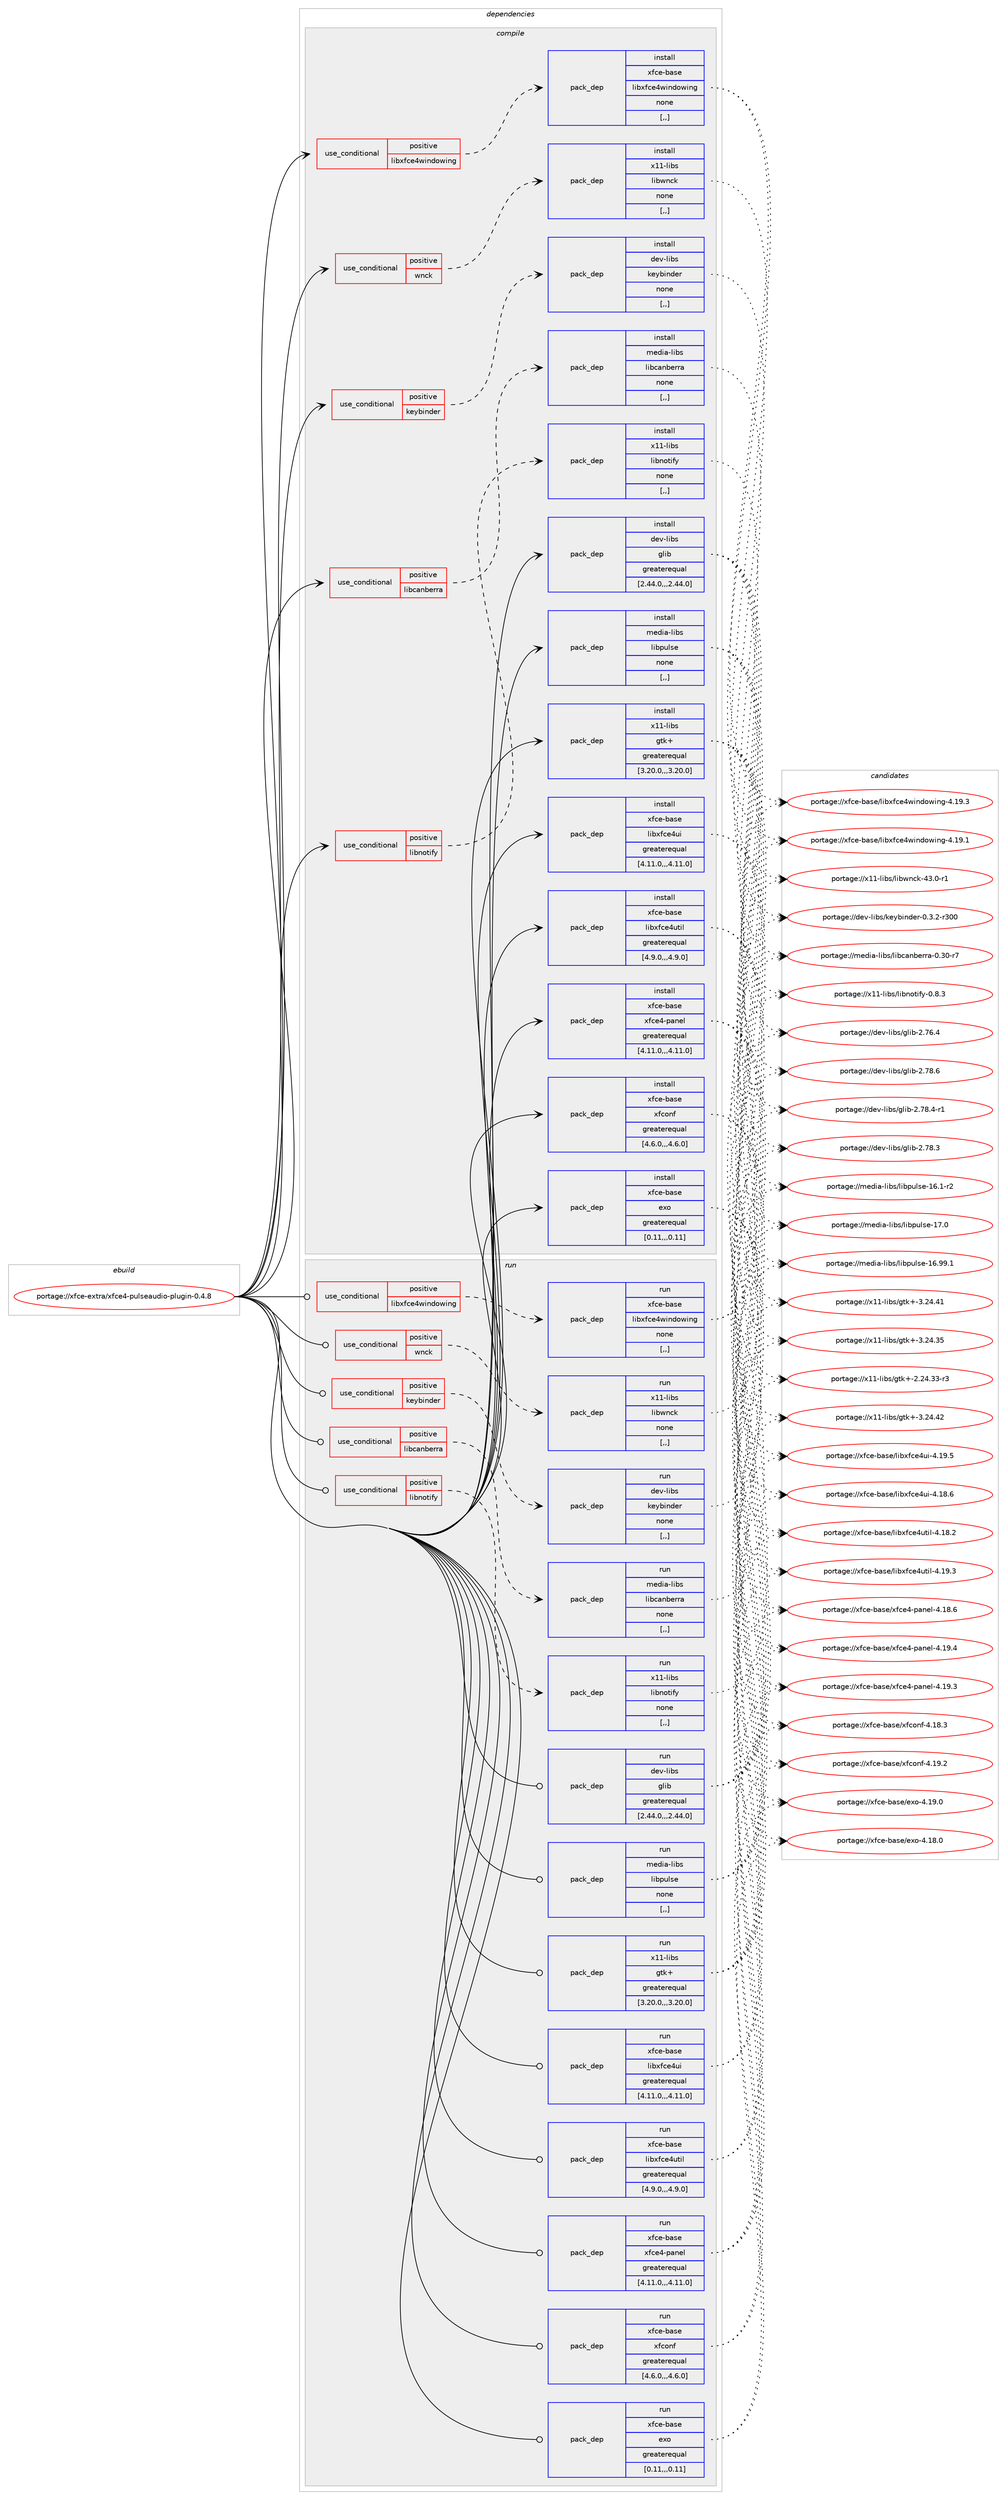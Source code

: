 digraph prolog {

# *************
# Graph options
# *************

newrank=true;
concentrate=true;
compound=true;
graph [rankdir=LR,fontname=Helvetica,fontsize=10,ranksep=1.5];#, ranksep=2.5, nodesep=0.2];
edge  [arrowhead=vee];
node  [fontname=Helvetica,fontsize=10];

# **********
# The ebuild
# **********

subgraph cluster_leftcol {
color=gray;
label=<<i>ebuild</i>>;
id [label="portage://xfce-extra/xfce4-pulseaudio-plugin-0.4.8", color=red, width=4, href="../xfce-extra/xfce4-pulseaudio-plugin-0.4.8.svg"];
}

# ****************
# The dependencies
# ****************

subgraph cluster_midcol {
color=gray;
label=<<i>dependencies</i>>;
subgraph cluster_compile {
fillcolor="#eeeeee";
style=filled;
label=<<i>compile</i>>;
subgraph cond124733 {
dependency474348 [label=<<TABLE BORDER="0" CELLBORDER="1" CELLSPACING="0" CELLPADDING="4"><TR><TD ROWSPAN="3" CELLPADDING="10">use_conditional</TD></TR><TR><TD>positive</TD></TR><TR><TD>keybinder</TD></TR></TABLE>>, shape=none, color=red];
subgraph pack346162 {
dependency474349 [label=<<TABLE BORDER="0" CELLBORDER="1" CELLSPACING="0" CELLPADDING="4" WIDTH="220"><TR><TD ROWSPAN="6" CELLPADDING="30">pack_dep</TD></TR><TR><TD WIDTH="110">install</TD></TR><TR><TD>dev-libs</TD></TR><TR><TD>keybinder</TD></TR><TR><TD>none</TD></TR><TR><TD>[,,]</TD></TR></TABLE>>, shape=none, color=blue];
}
dependency474348:e -> dependency474349:w [weight=20,style="dashed",arrowhead="vee"];
}
id:e -> dependency474348:w [weight=20,style="solid",arrowhead="vee"];
subgraph cond124734 {
dependency474350 [label=<<TABLE BORDER="0" CELLBORDER="1" CELLSPACING="0" CELLPADDING="4"><TR><TD ROWSPAN="3" CELLPADDING="10">use_conditional</TD></TR><TR><TD>positive</TD></TR><TR><TD>libcanberra</TD></TR></TABLE>>, shape=none, color=red];
subgraph pack346163 {
dependency474351 [label=<<TABLE BORDER="0" CELLBORDER="1" CELLSPACING="0" CELLPADDING="4" WIDTH="220"><TR><TD ROWSPAN="6" CELLPADDING="30">pack_dep</TD></TR><TR><TD WIDTH="110">install</TD></TR><TR><TD>media-libs</TD></TR><TR><TD>libcanberra</TD></TR><TR><TD>none</TD></TR><TR><TD>[,,]</TD></TR></TABLE>>, shape=none, color=blue];
}
dependency474350:e -> dependency474351:w [weight=20,style="dashed",arrowhead="vee"];
}
id:e -> dependency474350:w [weight=20,style="solid",arrowhead="vee"];
subgraph cond124735 {
dependency474352 [label=<<TABLE BORDER="0" CELLBORDER="1" CELLSPACING="0" CELLPADDING="4"><TR><TD ROWSPAN="3" CELLPADDING="10">use_conditional</TD></TR><TR><TD>positive</TD></TR><TR><TD>libnotify</TD></TR></TABLE>>, shape=none, color=red];
subgraph pack346164 {
dependency474353 [label=<<TABLE BORDER="0" CELLBORDER="1" CELLSPACING="0" CELLPADDING="4" WIDTH="220"><TR><TD ROWSPAN="6" CELLPADDING="30">pack_dep</TD></TR><TR><TD WIDTH="110">install</TD></TR><TR><TD>x11-libs</TD></TR><TR><TD>libnotify</TD></TR><TR><TD>none</TD></TR><TR><TD>[,,]</TD></TR></TABLE>>, shape=none, color=blue];
}
dependency474352:e -> dependency474353:w [weight=20,style="dashed",arrowhead="vee"];
}
id:e -> dependency474352:w [weight=20,style="solid",arrowhead="vee"];
subgraph cond124736 {
dependency474354 [label=<<TABLE BORDER="0" CELLBORDER="1" CELLSPACING="0" CELLPADDING="4"><TR><TD ROWSPAN="3" CELLPADDING="10">use_conditional</TD></TR><TR><TD>positive</TD></TR><TR><TD>libxfce4windowing</TD></TR></TABLE>>, shape=none, color=red];
subgraph pack346165 {
dependency474355 [label=<<TABLE BORDER="0" CELLBORDER="1" CELLSPACING="0" CELLPADDING="4" WIDTH="220"><TR><TD ROWSPAN="6" CELLPADDING="30">pack_dep</TD></TR><TR><TD WIDTH="110">install</TD></TR><TR><TD>xfce-base</TD></TR><TR><TD>libxfce4windowing</TD></TR><TR><TD>none</TD></TR><TR><TD>[,,]</TD></TR></TABLE>>, shape=none, color=blue];
}
dependency474354:e -> dependency474355:w [weight=20,style="dashed",arrowhead="vee"];
}
id:e -> dependency474354:w [weight=20,style="solid",arrowhead="vee"];
subgraph cond124737 {
dependency474356 [label=<<TABLE BORDER="0" CELLBORDER="1" CELLSPACING="0" CELLPADDING="4"><TR><TD ROWSPAN="3" CELLPADDING="10">use_conditional</TD></TR><TR><TD>positive</TD></TR><TR><TD>wnck</TD></TR></TABLE>>, shape=none, color=red];
subgraph pack346166 {
dependency474357 [label=<<TABLE BORDER="0" CELLBORDER="1" CELLSPACING="0" CELLPADDING="4" WIDTH="220"><TR><TD ROWSPAN="6" CELLPADDING="30">pack_dep</TD></TR><TR><TD WIDTH="110">install</TD></TR><TR><TD>x11-libs</TD></TR><TR><TD>libwnck</TD></TR><TR><TD>none</TD></TR><TR><TD>[,,]</TD></TR></TABLE>>, shape=none, color=blue];
}
dependency474356:e -> dependency474357:w [weight=20,style="dashed",arrowhead="vee"];
}
id:e -> dependency474356:w [weight=20,style="solid",arrowhead="vee"];
subgraph pack346167 {
dependency474358 [label=<<TABLE BORDER="0" CELLBORDER="1" CELLSPACING="0" CELLPADDING="4" WIDTH="220"><TR><TD ROWSPAN="6" CELLPADDING="30">pack_dep</TD></TR><TR><TD WIDTH="110">install</TD></TR><TR><TD>dev-libs</TD></TR><TR><TD>glib</TD></TR><TR><TD>greaterequal</TD></TR><TR><TD>[2.44.0,,,2.44.0]</TD></TR></TABLE>>, shape=none, color=blue];
}
id:e -> dependency474358:w [weight=20,style="solid",arrowhead="vee"];
subgraph pack346168 {
dependency474359 [label=<<TABLE BORDER="0" CELLBORDER="1" CELLSPACING="0" CELLPADDING="4" WIDTH="220"><TR><TD ROWSPAN="6" CELLPADDING="30">pack_dep</TD></TR><TR><TD WIDTH="110">install</TD></TR><TR><TD>media-libs</TD></TR><TR><TD>libpulse</TD></TR><TR><TD>none</TD></TR><TR><TD>[,,]</TD></TR></TABLE>>, shape=none, color=blue];
}
id:e -> dependency474359:w [weight=20,style="solid",arrowhead="vee"];
subgraph pack346169 {
dependency474360 [label=<<TABLE BORDER="0" CELLBORDER="1" CELLSPACING="0" CELLPADDING="4" WIDTH="220"><TR><TD ROWSPAN="6" CELLPADDING="30">pack_dep</TD></TR><TR><TD WIDTH="110">install</TD></TR><TR><TD>x11-libs</TD></TR><TR><TD>gtk+</TD></TR><TR><TD>greaterequal</TD></TR><TR><TD>[3.20.0,,,3.20.0]</TD></TR></TABLE>>, shape=none, color=blue];
}
id:e -> dependency474360:w [weight=20,style="solid",arrowhead="vee"];
subgraph pack346170 {
dependency474361 [label=<<TABLE BORDER="0" CELLBORDER="1" CELLSPACING="0" CELLPADDING="4" WIDTH="220"><TR><TD ROWSPAN="6" CELLPADDING="30">pack_dep</TD></TR><TR><TD WIDTH="110">install</TD></TR><TR><TD>xfce-base</TD></TR><TR><TD>exo</TD></TR><TR><TD>greaterequal</TD></TR><TR><TD>[0.11,,,0.11]</TD></TR></TABLE>>, shape=none, color=blue];
}
id:e -> dependency474361:w [weight=20,style="solid",arrowhead="vee"];
subgraph pack346171 {
dependency474362 [label=<<TABLE BORDER="0" CELLBORDER="1" CELLSPACING="0" CELLPADDING="4" WIDTH="220"><TR><TD ROWSPAN="6" CELLPADDING="30">pack_dep</TD></TR><TR><TD WIDTH="110">install</TD></TR><TR><TD>xfce-base</TD></TR><TR><TD>libxfce4ui</TD></TR><TR><TD>greaterequal</TD></TR><TR><TD>[4.11.0,,,4.11.0]</TD></TR></TABLE>>, shape=none, color=blue];
}
id:e -> dependency474362:w [weight=20,style="solid",arrowhead="vee"];
subgraph pack346172 {
dependency474363 [label=<<TABLE BORDER="0" CELLBORDER="1" CELLSPACING="0" CELLPADDING="4" WIDTH="220"><TR><TD ROWSPAN="6" CELLPADDING="30">pack_dep</TD></TR><TR><TD WIDTH="110">install</TD></TR><TR><TD>xfce-base</TD></TR><TR><TD>libxfce4util</TD></TR><TR><TD>greaterequal</TD></TR><TR><TD>[4.9.0,,,4.9.0]</TD></TR></TABLE>>, shape=none, color=blue];
}
id:e -> dependency474363:w [weight=20,style="solid",arrowhead="vee"];
subgraph pack346173 {
dependency474364 [label=<<TABLE BORDER="0" CELLBORDER="1" CELLSPACING="0" CELLPADDING="4" WIDTH="220"><TR><TD ROWSPAN="6" CELLPADDING="30">pack_dep</TD></TR><TR><TD WIDTH="110">install</TD></TR><TR><TD>xfce-base</TD></TR><TR><TD>xfce4-panel</TD></TR><TR><TD>greaterequal</TD></TR><TR><TD>[4.11.0,,,4.11.0]</TD></TR></TABLE>>, shape=none, color=blue];
}
id:e -> dependency474364:w [weight=20,style="solid",arrowhead="vee"];
subgraph pack346174 {
dependency474365 [label=<<TABLE BORDER="0" CELLBORDER="1" CELLSPACING="0" CELLPADDING="4" WIDTH="220"><TR><TD ROWSPAN="6" CELLPADDING="30">pack_dep</TD></TR><TR><TD WIDTH="110">install</TD></TR><TR><TD>xfce-base</TD></TR><TR><TD>xfconf</TD></TR><TR><TD>greaterequal</TD></TR><TR><TD>[4.6.0,,,4.6.0]</TD></TR></TABLE>>, shape=none, color=blue];
}
id:e -> dependency474365:w [weight=20,style="solid",arrowhead="vee"];
}
subgraph cluster_compileandrun {
fillcolor="#eeeeee";
style=filled;
label=<<i>compile and run</i>>;
}
subgraph cluster_run {
fillcolor="#eeeeee";
style=filled;
label=<<i>run</i>>;
subgraph cond124738 {
dependency474366 [label=<<TABLE BORDER="0" CELLBORDER="1" CELLSPACING="0" CELLPADDING="4"><TR><TD ROWSPAN="3" CELLPADDING="10">use_conditional</TD></TR><TR><TD>positive</TD></TR><TR><TD>keybinder</TD></TR></TABLE>>, shape=none, color=red];
subgraph pack346175 {
dependency474367 [label=<<TABLE BORDER="0" CELLBORDER="1" CELLSPACING="0" CELLPADDING="4" WIDTH="220"><TR><TD ROWSPAN="6" CELLPADDING="30">pack_dep</TD></TR><TR><TD WIDTH="110">run</TD></TR><TR><TD>dev-libs</TD></TR><TR><TD>keybinder</TD></TR><TR><TD>none</TD></TR><TR><TD>[,,]</TD></TR></TABLE>>, shape=none, color=blue];
}
dependency474366:e -> dependency474367:w [weight=20,style="dashed",arrowhead="vee"];
}
id:e -> dependency474366:w [weight=20,style="solid",arrowhead="odot"];
subgraph cond124739 {
dependency474368 [label=<<TABLE BORDER="0" CELLBORDER="1" CELLSPACING="0" CELLPADDING="4"><TR><TD ROWSPAN="3" CELLPADDING="10">use_conditional</TD></TR><TR><TD>positive</TD></TR><TR><TD>libcanberra</TD></TR></TABLE>>, shape=none, color=red];
subgraph pack346176 {
dependency474369 [label=<<TABLE BORDER="0" CELLBORDER="1" CELLSPACING="0" CELLPADDING="4" WIDTH="220"><TR><TD ROWSPAN="6" CELLPADDING="30">pack_dep</TD></TR><TR><TD WIDTH="110">run</TD></TR><TR><TD>media-libs</TD></TR><TR><TD>libcanberra</TD></TR><TR><TD>none</TD></TR><TR><TD>[,,]</TD></TR></TABLE>>, shape=none, color=blue];
}
dependency474368:e -> dependency474369:w [weight=20,style="dashed",arrowhead="vee"];
}
id:e -> dependency474368:w [weight=20,style="solid",arrowhead="odot"];
subgraph cond124740 {
dependency474370 [label=<<TABLE BORDER="0" CELLBORDER="1" CELLSPACING="0" CELLPADDING="4"><TR><TD ROWSPAN="3" CELLPADDING="10">use_conditional</TD></TR><TR><TD>positive</TD></TR><TR><TD>libnotify</TD></TR></TABLE>>, shape=none, color=red];
subgraph pack346177 {
dependency474371 [label=<<TABLE BORDER="0" CELLBORDER="1" CELLSPACING="0" CELLPADDING="4" WIDTH="220"><TR><TD ROWSPAN="6" CELLPADDING="30">pack_dep</TD></TR><TR><TD WIDTH="110">run</TD></TR><TR><TD>x11-libs</TD></TR><TR><TD>libnotify</TD></TR><TR><TD>none</TD></TR><TR><TD>[,,]</TD></TR></TABLE>>, shape=none, color=blue];
}
dependency474370:e -> dependency474371:w [weight=20,style="dashed",arrowhead="vee"];
}
id:e -> dependency474370:w [weight=20,style="solid",arrowhead="odot"];
subgraph cond124741 {
dependency474372 [label=<<TABLE BORDER="0" CELLBORDER="1" CELLSPACING="0" CELLPADDING="4"><TR><TD ROWSPAN="3" CELLPADDING="10">use_conditional</TD></TR><TR><TD>positive</TD></TR><TR><TD>libxfce4windowing</TD></TR></TABLE>>, shape=none, color=red];
subgraph pack346178 {
dependency474373 [label=<<TABLE BORDER="0" CELLBORDER="1" CELLSPACING="0" CELLPADDING="4" WIDTH="220"><TR><TD ROWSPAN="6" CELLPADDING="30">pack_dep</TD></TR><TR><TD WIDTH="110">run</TD></TR><TR><TD>xfce-base</TD></TR><TR><TD>libxfce4windowing</TD></TR><TR><TD>none</TD></TR><TR><TD>[,,]</TD></TR></TABLE>>, shape=none, color=blue];
}
dependency474372:e -> dependency474373:w [weight=20,style="dashed",arrowhead="vee"];
}
id:e -> dependency474372:w [weight=20,style="solid",arrowhead="odot"];
subgraph cond124742 {
dependency474374 [label=<<TABLE BORDER="0" CELLBORDER="1" CELLSPACING="0" CELLPADDING="4"><TR><TD ROWSPAN="3" CELLPADDING="10">use_conditional</TD></TR><TR><TD>positive</TD></TR><TR><TD>wnck</TD></TR></TABLE>>, shape=none, color=red];
subgraph pack346179 {
dependency474375 [label=<<TABLE BORDER="0" CELLBORDER="1" CELLSPACING="0" CELLPADDING="4" WIDTH="220"><TR><TD ROWSPAN="6" CELLPADDING="30">pack_dep</TD></TR><TR><TD WIDTH="110">run</TD></TR><TR><TD>x11-libs</TD></TR><TR><TD>libwnck</TD></TR><TR><TD>none</TD></TR><TR><TD>[,,]</TD></TR></TABLE>>, shape=none, color=blue];
}
dependency474374:e -> dependency474375:w [weight=20,style="dashed",arrowhead="vee"];
}
id:e -> dependency474374:w [weight=20,style="solid",arrowhead="odot"];
subgraph pack346180 {
dependency474376 [label=<<TABLE BORDER="0" CELLBORDER="1" CELLSPACING="0" CELLPADDING="4" WIDTH="220"><TR><TD ROWSPAN="6" CELLPADDING="30">pack_dep</TD></TR><TR><TD WIDTH="110">run</TD></TR><TR><TD>dev-libs</TD></TR><TR><TD>glib</TD></TR><TR><TD>greaterequal</TD></TR><TR><TD>[2.44.0,,,2.44.0]</TD></TR></TABLE>>, shape=none, color=blue];
}
id:e -> dependency474376:w [weight=20,style="solid",arrowhead="odot"];
subgraph pack346181 {
dependency474377 [label=<<TABLE BORDER="0" CELLBORDER="1" CELLSPACING="0" CELLPADDING="4" WIDTH="220"><TR><TD ROWSPAN="6" CELLPADDING="30">pack_dep</TD></TR><TR><TD WIDTH="110">run</TD></TR><TR><TD>media-libs</TD></TR><TR><TD>libpulse</TD></TR><TR><TD>none</TD></TR><TR><TD>[,,]</TD></TR></TABLE>>, shape=none, color=blue];
}
id:e -> dependency474377:w [weight=20,style="solid",arrowhead="odot"];
subgraph pack346182 {
dependency474378 [label=<<TABLE BORDER="0" CELLBORDER="1" CELLSPACING="0" CELLPADDING="4" WIDTH="220"><TR><TD ROWSPAN="6" CELLPADDING="30">pack_dep</TD></TR><TR><TD WIDTH="110">run</TD></TR><TR><TD>x11-libs</TD></TR><TR><TD>gtk+</TD></TR><TR><TD>greaterequal</TD></TR><TR><TD>[3.20.0,,,3.20.0]</TD></TR></TABLE>>, shape=none, color=blue];
}
id:e -> dependency474378:w [weight=20,style="solid",arrowhead="odot"];
subgraph pack346183 {
dependency474379 [label=<<TABLE BORDER="0" CELLBORDER="1" CELLSPACING="0" CELLPADDING="4" WIDTH="220"><TR><TD ROWSPAN="6" CELLPADDING="30">pack_dep</TD></TR><TR><TD WIDTH="110">run</TD></TR><TR><TD>xfce-base</TD></TR><TR><TD>exo</TD></TR><TR><TD>greaterequal</TD></TR><TR><TD>[0.11,,,0.11]</TD></TR></TABLE>>, shape=none, color=blue];
}
id:e -> dependency474379:w [weight=20,style="solid",arrowhead="odot"];
subgraph pack346184 {
dependency474380 [label=<<TABLE BORDER="0" CELLBORDER="1" CELLSPACING="0" CELLPADDING="4" WIDTH="220"><TR><TD ROWSPAN="6" CELLPADDING="30">pack_dep</TD></TR><TR><TD WIDTH="110">run</TD></TR><TR><TD>xfce-base</TD></TR><TR><TD>libxfce4ui</TD></TR><TR><TD>greaterequal</TD></TR><TR><TD>[4.11.0,,,4.11.0]</TD></TR></TABLE>>, shape=none, color=blue];
}
id:e -> dependency474380:w [weight=20,style="solid",arrowhead="odot"];
subgraph pack346185 {
dependency474381 [label=<<TABLE BORDER="0" CELLBORDER="1" CELLSPACING="0" CELLPADDING="4" WIDTH="220"><TR><TD ROWSPAN="6" CELLPADDING="30">pack_dep</TD></TR><TR><TD WIDTH="110">run</TD></TR><TR><TD>xfce-base</TD></TR><TR><TD>libxfce4util</TD></TR><TR><TD>greaterequal</TD></TR><TR><TD>[4.9.0,,,4.9.0]</TD></TR></TABLE>>, shape=none, color=blue];
}
id:e -> dependency474381:w [weight=20,style="solid",arrowhead="odot"];
subgraph pack346186 {
dependency474382 [label=<<TABLE BORDER="0" CELLBORDER="1" CELLSPACING="0" CELLPADDING="4" WIDTH="220"><TR><TD ROWSPAN="6" CELLPADDING="30">pack_dep</TD></TR><TR><TD WIDTH="110">run</TD></TR><TR><TD>xfce-base</TD></TR><TR><TD>xfce4-panel</TD></TR><TR><TD>greaterequal</TD></TR><TR><TD>[4.11.0,,,4.11.0]</TD></TR></TABLE>>, shape=none, color=blue];
}
id:e -> dependency474382:w [weight=20,style="solid",arrowhead="odot"];
subgraph pack346187 {
dependency474383 [label=<<TABLE BORDER="0" CELLBORDER="1" CELLSPACING="0" CELLPADDING="4" WIDTH="220"><TR><TD ROWSPAN="6" CELLPADDING="30">pack_dep</TD></TR><TR><TD WIDTH="110">run</TD></TR><TR><TD>xfce-base</TD></TR><TR><TD>xfconf</TD></TR><TR><TD>greaterequal</TD></TR><TR><TD>[4.6.0,,,4.6.0]</TD></TR></TABLE>>, shape=none, color=blue];
}
id:e -> dependency474383:w [weight=20,style="solid",arrowhead="odot"];
}
}

# **************
# The candidates
# **************

subgraph cluster_choices {
rank=same;
color=gray;
label=<<i>candidates</i>>;

subgraph choice346162 {
color=black;
nodesep=1;
choice1001011184510810598115471071011219810511010010111445484651465045114514848 [label="portage://dev-libs/keybinder-0.3.2-r300", color=red, width=4,href="../dev-libs/keybinder-0.3.2-r300.svg"];
dependency474349:e -> choice1001011184510810598115471071011219810511010010111445484651465045114514848:w [style=dotted,weight="100"];
}
subgraph choice346163 {
color=black;
nodesep=1;
choice10910110010597451081059811547108105989997110981011141149745484651484511455 [label="portage://media-libs/libcanberra-0.30-r7", color=red, width=4,href="../media-libs/libcanberra-0.30-r7.svg"];
dependency474351:e -> choice10910110010597451081059811547108105989997110981011141149745484651484511455:w [style=dotted,weight="100"];
}
subgraph choice346164 {
color=black;
nodesep=1;
choice120494945108105981154710810598110111116105102121454846564651 [label="portage://x11-libs/libnotify-0.8.3", color=red, width=4,href="../x11-libs/libnotify-0.8.3.svg"];
dependency474353:e -> choice120494945108105981154710810598110111116105102121454846564651:w [style=dotted,weight="100"];
}
subgraph choice346165 {
color=black;
nodesep=1;
choice120102991014598971151014710810598120102991015211910511010011111910511010345524649574651 [label="portage://xfce-base/libxfce4windowing-4.19.3", color=red, width=4,href="../xfce-base/libxfce4windowing-4.19.3.svg"];
choice120102991014598971151014710810598120102991015211910511010011111910511010345524649574649 [label="portage://xfce-base/libxfce4windowing-4.19.1", color=red, width=4,href="../xfce-base/libxfce4windowing-4.19.1.svg"];
dependency474355:e -> choice120102991014598971151014710810598120102991015211910511010011111910511010345524649574651:w [style=dotted,weight="100"];
dependency474355:e -> choice120102991014598971151014710810598120102991015211910511010011111910511010345524649574649:w [style=dotted,weight="100"];
}
subgraph choice346166 {
color=black;
nodesep=1;
choice1204949451081059811547108105981191109910745525146484511449 [label="portage://x11-libs/libwnck-43.0-r1", color=red, width=4,href="../x11-libs/libwnck-43.0-r1.svg"];
dependency474357:e -> choice1204949451081059811547108105981191109910745525146484511449:w [style=dotted,weight="100"];
}
subgraph choice346167 {
color=black;
nodesep=1;
choice1001011184510810598115471031081059845504655564654 [label="portage://dev-libs/glib-2.78.6", color=red, width=4,href="../dev-libs/glib-2.78.6.svg"];
choice10010111845108105981154710310810598455046555646524511449 [label="portage://dev-libs/glib-2.78.4-r1", color=red, width=4,href="../dev-libs/glib-2.78.4-r1.svg"];
choice1001011184510810598115471031081059845504655564651 [label="portage://dev-libs/glib-2.78.3", color=red, width=4,href="../dev-libs/glib-2.78.3.svg"];
choice1001011184510810598115471031081059845504655544652 [label="portage://dev-libs/glib-2.76.4", color=red, width=4,href="../dev-libs/glib-2.76.4.svg"];
dependency474358:e -> choice1001011184510810598115471031081059845504655564654:w [style=dotted,weight="100"];
dependency474358:e -> choice10010111845108105981154710310810598455046555646524511449:w [style=dotted,weight="100"];
dependency474358:e -> choice1001011184510810598115471031081059845504655564651:w [style=dotted,weight="100"];
dependency474358:e -> choice1001011184510810598115471031081059845504655544652:w [style=dotted,weight="100"];
}
subgraph choice346168 {
color=black;
nodesep=1;
choice10910110010597451081059811547108105981121171081151014549554648 [label="portage://media-libs/libpulse-17.0", color=red, width=4,href="../media-libs/libpulse-17.0.svg"];
choice10910110010597451081059811547108105981121171081151014549544657574649 [label="portage://media-libs/libpulse-16.99.1", color=red, width=4,href="../media-libs/libpulse-16.99.1.svg"];
choice109101100105974510810598115471081059811211710811510145495446494511450 [label="portage://media-libs/libpulse-16.1-r2", color=red, width=4,href="../media-libs/libpulse-16.1-r2.svg"];
dependency474359:e -> choice10910110010597451081059811547108105981121171081151014549554648:w [style=dotted,weight="100"];
dependency474359:e -> choice10910110010597451081059811547108105981121171081151014549544657574649:w [style=dotted,weight="100"];
dependency474359:e -> choice109101100105974510810598115471081059811211710811510145495446494511450:w [style=dotted,weight="100"];
}
subgraph choice346169 {
color=black;
nodesep=1;
choice1204949451081059811547103116107434551465052465250 [label="portage://x11-libs/gtk+-3.24.42", color=red, width=4,href="../x11-libs/gtk+-3.24.42.svg"];
choice1204949451081059811547103116107434551465052465249 [label="portage://x11-libs/gtk+-3.24.41", color=red, width=4,href="../x11-libs/gtk+-3.24.41.svg"];
choice1204949451081059811547103116107434551465052465153 [label="portage://x11-libs/gtk+-3.24.35", color=red, width=4,href="../x11-libs/gtk+-3.24.35.svg"];
choice12049494510810598115471031161074345504650524651514511451 [label="portage://x11-libs/gtk+-2.24.33-r3", color=red, width=4,href="../x11-libs/gtk+-2.24.33-r3.svg"];
dependency474360:e -> choice1204949451081059811547103116107434551465052465250:w [style=dotted,weight="100"];
dependency474360:e -> choice1204949451081059811547103116107434551465052465249:w [style=dotted,weight="100"];
dependency474360:e -> choice1204949451081059811547103116107434551465052465153:w [style=dotted,weight="100"];
dependency474360:e -> choice12049494510810598115471031161074345504650524651514511451:w [style=dotted,weight="100"];
}
subgraph choice346170 {
color=black;
nodesep=1;
choice120102991014598971151014710112011145524649574648 [label="portage://xfce-base/exo-4.19.0", color=red, width=4,href="../xfce-base/exo-4.19.0.svg"];
choice120102991014598971151014710112011145524649564648 [label="portage://xfce-base/exo-4.18.0", color=red, width=4,href="../xfce-base/exo-4.18.0.svg"];
dependency474361:e -> choice120102991014598971151014710112011145524649574648:w [style=dotted,weight="100"];
dependency474361:e -> choice120102991014598971151014710112011145524649564648:w [style=dotted,weight="100"];
}
subgraph choice346171 {
color=black;
nodesep=1;
choice120102991014598971151014710810598120102991015211710545524649574653 [label="portage://xfce-base/libxfce4ui-4.19.5", color=red, width=4,href="../xfce-base/libxfce4ui-4.19.5.svg"];
choice120102991014598971151014710810598120102991015211710545524649564654 [label="portage://xfce-base/libxfce4ui-4.18.6", color=red, width=4,href="../xfce-base/libxfce4ui-4.18.6.svg"];
dependency474362:e -> choice120102991014598971151014710810598120102991015211710545524649574653:w [style=dotted,weight="100"];
dependency474362:e -> choice120102991014598971151014710810598120102991015211710545524649564654:w [style=dotted,weight="100"];
}
subgraph choice346172 {
color=black;
nodesep=1;
choice120102991014598971151014710810598120102991015211711610510845524649574651 [label="portage://xfce-base/libxfce4util-4.19.3", color=red, width=4,href="../xfce-base/libxfce4util-4.19.3.svg"];
choice120102991014598971151014710810598120102991015211711610510845524649564650 [label="portage://xfce-base/libxfce4util-4.18.2", color=red, width=4,href="../xfce-base/libxfce4util-4.18.2.svg"];
dependency474363:e -> choice120102991014598971151014710810598120102991015211711610510845524649574651:w [style=dotted,weight="100"];
dependency474363:e -> choice120102991014598971151014710810598120102991015211711610510845524649564650:w [style=dotted,weight="100"];
}
subgraph choice346173 {
color=black;
nodesep=1;
choice12010299101459897115101471201029910152451129711010110845524649574652 [label="portage://xfce-base/xfce4-panel-4.19.4", color=red, width=4,href="../xfce-base/xfce4-panel-4.19.4.svg"];
choice12010299101459897115101471201029910152451129711010110845524649574651 [label="portage://xfce-base/xfce4-panel-4.19.3", color=red, width=4,href="../xfce-base/xfce4-panel-4.19.3.svg"];
choice12010299101459897115101471201029910152451129711010110845524649564654 [label="portage://xfce-base/xfce4-panel-4.18.6", color=red, width=4,href="../xfce-base/xfce4-panel-4.18.6.svg"];
dependency474364:e -> choice12010299101459897115101471201029910152451129711010110845524649574652:w [style=dotted,weight="100"];
dependency474364:e -> choice12010299101459897115101471201029910152451129711010110845524649574651:w [style=dotted,weight="100"];
dependency474364:e -> choice12010299101459897115101471201029910152451129711010110845524649564654:w [style=dotted,weight="100"];
}
subgraph choice346174 {
color=black;
nodesep=1;
choice12010299101459897115101471201029911111010245524649574650 [label="portage://xfce-base/xfconf-4.19.2", color=red, width=4,href="../xfce-base/xfconf-4.19.2.svg"];
choice12010299101459897115101471201029911111010245524649564651 [label="portage://xfce-base/xfconf-4.18.3", color=red, width=4,href="../xfce-base/xfconf-4.18.3.svg"];
dependency474365:e -> choice12010299101459897115101471201029911111010245524649574650:w [style=dotted,weight="100"];
dependency474365:e -> choice12010299101459897115101471201029911111010245524649564651:w [style=dotted,weight="100"];
}
subgraph choice346175 {
color=black;
nodesep=1;
choice1001011184510810598115471071011219810511010010111445484651465045114514848 [label="portage://dev-libs/keybinder-0.3.2-r300", color=red, width=4,href="../dev-libs/keybinder-0.3.2-r300.svg"];
dependency474367:e -> choice1001011184510810598115471071011219810511010010111445484651465045114514848:w [style=dotted,weight="100"];
}
subgraph choice346176 {
color=black;
nodesep=1;
choice10910110010597451081059811547108105989997110981011141149745484651484511455 [label="portage://media-libs/libcanberra-0.30-r7", color=red, width=4,href="../media-libs/libcanberra-0.30-r7.svg"];
dependency474369:e -> choice10910110010597451081059811547108105989997110981011141149745484651484511455:w [style=dotted,weight="100"];
}
subgraph choice346177 {
color=black;
nodesep=1;
choice120494945108105981154710810598110111116105102121454846564651 [label="portage://x11-libs/libnotify-0.8.3", color=red, width=4,href="../x11-libs/libnotify-0.8.3.svg"];
dependency474371:e -> choice120494945108105981154710810598110111116105102121454846564651:w [style=dotted,weight="100"];
}
subgraph choice346178 {
color=black;
nodesep=1;
choice120102991014598971151014710810598120102991015211910511010011111910511010345524649574651 [label="portage://xfce-base/libxfce4windowing-4.19.3", color=red, width=4,href="../xfce-base/libxfce4windowing-4.19.3.svg"];
choice120102991014598971151014710810598120102991015211910511010011111910511010345524649574649 [label="portage://xfce-base/libxfce4windowing-4.19.1", color=red, width=4,href="../xfce-base/libxfce4windowing-4.19.1.svg"];
dependency474373:e -> choice120102991014598971151014710810598120102991015211910511010011111910511010345524649574651:w [style=dotted,weight="100"];
dependency474373:e -> choice120102991014598971151014710810598120102991015211910511010011111910511010345524649574649:w [style=dotted,weight="100"];
}
subgraph choice346179 {
color=black;
nodesep=1;
choice1204949451081059811547108105981191109910745525146484511449 [label="portage://x11-libs/libwnck-43.0-r1", color=red, width=4,href="../x11-libs/libwnck-43.0-r1.svg"];
dependency474375:e -> choice1204949451081059811547108105981191109910745525146484511449:w [style=dotted,weight="100"];
}
subgraph choice346180 {
color=black;
nodesep=1;
choice1001011184510810598115471031081059845504655564654 [label="portage://dev-libs/glib-2.78.6", color=red, width=4,href="../dev-libs/glib-2.78.6.svg"];
choice10010111845108105981154710310810598455046555646524511449 [label="portage://dev-libs/glib-2.78.4-r1", color=red, width=4,href="../dev-libs/glib-2.78.4-r1.svg"];
choice1001011184510810598115471031081059845504655564651 [label="portage://dev-libs/glib-2.78.3", color=red, width=4,href="../dev-libs/glib-2.78.3.svg"];
choice1001011184510810598115471031081059845504655544652 [label="portage://dev-libs/glib-2.76.4", color=red, width=4,href="../dev-libs/glib-2.76.4.svg"];
dependency474376:e -> choice1001011184510810598115471031081059845504655564654:w [style=dotted,weight="100"];
dependency474376:e -> choice10010111845108105981154710310810598455046555646524511449:w [style=dotted,weight="100"];
dependency474376:e -> choice1001011184510810598115471031081059845504655564651:w [style=dotted,weight="100"];
dependency474376:e -> choice1001011184510810598115471031081059845504655544652:w [style=dotted,weight="100"];
}
subgraph choice346181 {
color=black;
nodesep=1;
choice10910110010597451081059811547108105981121171081151014549554648 [label="portage://media-libs/libpulse-17.0", color=red, width=4,href="../media-libs/libpulse-17.0.svg"];
choice10910110010597451081059811547108105981121171081151014549544657574649 [label="portage://media-libs/libpulse-16.99.1", color=red, width=4,href="../media-libs/libpulse-16.99.1.svg"];
choice109101100105974510810598115471081059811211710811510145495446494511450 [label="portage://media-libs/libpulse-16.1-r2", color=red, width=4,href="../media-libs/libpulse-16.1-r2.svg"];
dependency474377:e -> choice10910110010597451081059811547108105981121171081151014549554648:w [style=dotted,weight="100"];
dependency474377:e -> choice10910110010597451081059811547108105981121171081151014549544657574649:w [style=dotted,weight="100"];
dependency474377:e -> choice109101100105974510810598115471081059811211710811510145495446494511450:w [style=dotted,weight="100"];
}
subgraph choice346182 {
color=black;
nodesep=1;
choice1204949451081059811547103116107434551465052465250 [label="portage://x11-libs/gtk+-3.24.42", color=red, width=4,href="../x11-libs/gtk+-3.24.42.svg"];
choice1204949451081059811547103116107434551465052465249 [label="portage://x11-libs/gtk+-3.24.41", color=red, width=4,href="../x11-libs/gtk+-3.24.41.svg"];
choice1204949451081059811547103116107434551465052465153 [label="portage://x11-libs/gtk+-3.24.35", color=red, width=4,href="../x11-libs/gtk+-3.24.35.svg"];
choice12049494510810598115471031161074345504650524651514511451 [label="portage://x11-libs/gtk+-2.24.33-r3", color=red, width=4,href="../x11-libs/gtk+-2.24.33-r3.svg"];
dependency474378:e -> choice1204949451081059811547103116107434551465052465250:w [style=dotted,weight="100"];
dependency474378:e -> choice1204949451081059811547103116107434551465052465249:w [style=dotted,weight="100"];
dependency474378:e -> choice1204949451081059811547103116107434551465052465153:w [style=dotted,weight="100"];
dependency474378:e -> choice12049494510810598115471031161074345504650524651514511451:w [style=dotted,weight="100"];
}
subgraph choice346183 {
color=black;
nodesep=1;
choice120102991014598971151014710112011145524649574648 [label="portage://xfce-base/exo-4.19.0", color=red, width=4,href="../xfce-base/exo-4.19.0.svg"];
choice120102991014598971151014710112011145524649564648 [label="portage://xfce-base/exo-4.18.0", color=red, width=4,href="../xfce-base/exo-4.18.0.svg"];
dependency474379:e -> choice120102991014598971151014710112011145524649574648:w [style=dotted,weight="100"];
dependency474379:e -> choice120102991014598971151014710112011145524649564648:w [style=dotted,weight="100"];
}
subgraph choice346184 {
color=black;
nodesep=1;
choice120102991014598971151014710810598120102991015211710545524649574653 [label="portage://xfce-base/libxfce4ui-4.19.5", color=red, width=4,href="../xfce-base/libxfce4ui-4.19.5.svg"];
choice120102991014598971151014710810598120102991015211710545524649564654 [label="portage://xfce-base/libxfce4ui-4.18.6", color=red, width=4,href="../xfce-base/libxfce4ui-4.18.6.svg"];
dependency474380:e -> choice120102991014598971151014710810598120102991015211710545524649574653:w [style=dotted,weight="100"];
dependency474380:e -> choice120102991014598971151014710810598120102991015211710545524649564654:w [style=dotted,weight="100"];
}
subgraph choice346185 {
color=black;
nodesep=1;
choice120102991014598971151014710810598120102991015211711610510845524649574651 [label="portage://xfce-base/libxfce4util-4.19.3", color=red, width=4,href="../xfce-base/libxfce4util-4.19.3.svg"];
choice120102991014598971151014710810598120102991015211711610510845524649564650 [label="portage://xfce-base/libxfce4util-4.18.2", color=red, width=4,href="../xfce-base/libxfce4util-4.18.2.svg"];
dependency474381:e -> choice120102991014598971151014710810598120102991015211711610510845524649574651:w [style=dotted,weight="100"];
dependency474381:e -> choice120102991014598971151014710810598120102991015211711610510845524649564650:w [style=dotted,weight="100"];
}
subgraph choice346186 {
color=black;
nodesep=1;
choice12010299101459897115101471201029910152451129711010110845524649574652 [label="portage://xfce-base/xfce4-panel-4.19.4", color=red, width=4,href="../xfce-base/xfce4-panel-4.19.4.svg"];
choice12010299101459897115101471201029910152451129711010110845524649574651 [label="portage://xfce-base/xfce4-panel-4.19.3", color=red, width=4,href="../xfce-base/xfce4-panel-4.19.3.svg"];
choice12010299101459897115101471201029910152451129711010110845524649564654 [label="portage://xfce-base/xfce4-panel-4.18.6", color=red, width=4,href="../xfce-base/xfce4-panel-4.18.6.svg"];
dependency474382:e -> choice12010299101459897115101471201029910152451129711010110845524649574652:w [style=dotted,weight="100"];
dependency474382:e -> choice12010299101459897115101471201029910152451129711010110845524649574651:w [style=dotted,weight="100"];
dependency474382:e -> choice12010299101459897115101471201029910152451129711010110845524649564654:w [style=dotted,weight="100"];
}
subgraph choice346187 {
color=black;
nodesep=1;
choice12010299101459897115101471201029911111010245524649574650 [label="portage://xfce-base/xfconf-4.19.2", color=red, width=4,href="../xfce-base/xfconf-4.19.2.svg"];
choice12010299101459897115101471201029911111010245524649564651 [label="portage://xfce-base/xfconf-4.18.3", color=red, width=4,href="../xfce-base/xfconf-4.18.3.svg"];
dependency474383:e -> choice12010299101459897115101471201029911111010245524649574650:w [style=dotted,weight="100"];
dependency474383:e -> choice12010299101459897115101471201029911111010245524649564651:w [style=dotted,weight="100"];
}
}

}

